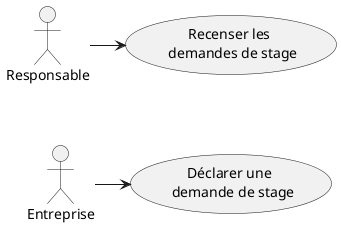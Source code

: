 @startuml uc

usecase r as "Recenser les \n demandes de stage"
usecase d as "Déclarer une \n demande de stage"

actor Responsable
actor Entreprise 

'Pour aligner les 2 acteurs :
r -[hidden]-> d

Responsable -> r
Entreprise -> d
@enduml